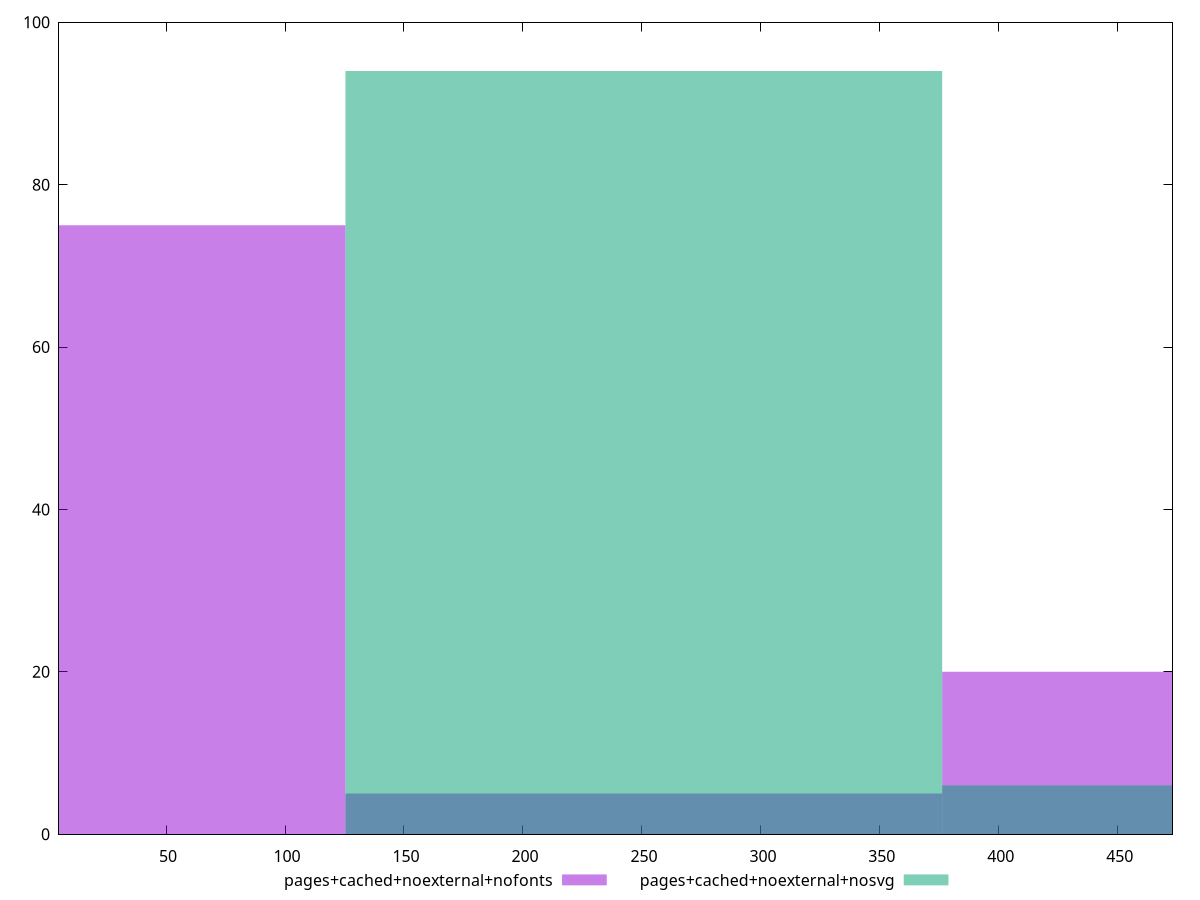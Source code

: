 reset

$pagesCachedNoexternalNofonts <<EOF
0 75
250.79596874209233 5
501.59193748418465 20
EOF

$pagesCachedNoexternalNosvg <<EOF
250.79596874209233 94
501.59193748418465 6
EOF

set key outside below
set boxwidth 250.79596874209233
set xrange [5:473]
set yrange [0:100]
set style fill transparent solid 0.5 noborder
set terminal svg size 640, 500 enhanced background rgb 'white'
set output "report_00007_2020-12-11T15:55:29.892Z/render-blocking-resources/comparison/histogram/6_vs_7.svg"

plot $pagesCachedNoexternalNofonts title "pages+cached+noexternal+nofonts" with boxes, \
     $pagesCachedNoexternalNosvg title "pages+cached+noexternal+nosvg" with boxes

reset
